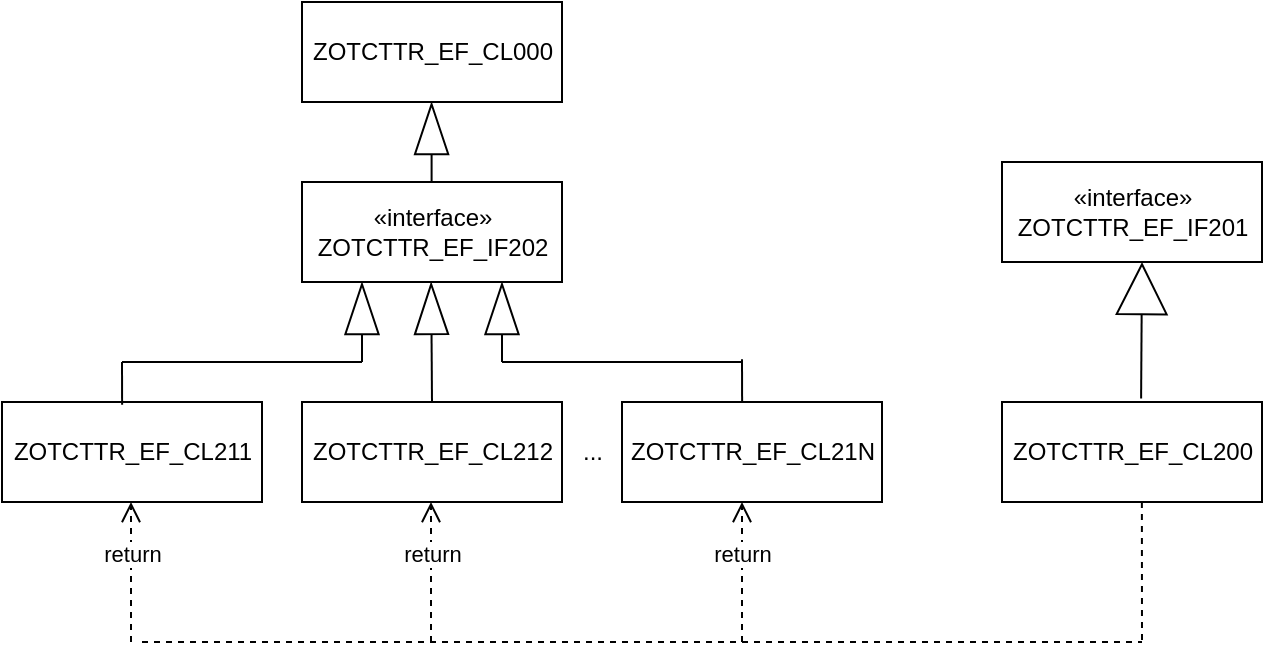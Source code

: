 <mxfile version="14.6.10" type="google"><diagram id="qM9GAIDYuVImtMPc2b3-" name="Page-1"><mxGraphModel dx="1829" dy="1034" grid="1" gridSize="10" guides="1" tooltips="1" connect="1" arrows="1" fold="1" page="1" pageScale="1" pageWidth="827" pageHeight="1169" math="0" shadow="0"><root><mxCell id="0"/><mxCell id="1" parent="0"/><mxCell id="EJsTYqFydS7_pAhQDbO1-2" value="ZOTCTTR_EF_CL000" style="html=1;" parent="1" vertex="1"><mxGeometry x="160" y="40" width="130" height="50" as="geometry"/></mxCell><mxCell id="EJsTYqFydS7_pAhQDbO1-3" style="edgeStyle=orthogonalEdgeStyle;rounded=0;orthogonalLoop=1;jettySize=auto;html=1;exitX=0.5;exitY=1;exitDx=0;exitDy=0;" parent="1" source="EJsTYqFydS7_pAhQDbO1-2" target="EJsTYqFydS7_pAhQDbO1-2" edge="1"><mxGeometry relative="1" as="geometry"/></mxCell><mxCell id="EJsTYqFydS7_pAhQDbO1-4" value="«interface»&lt;br&gt;ZOTCTTR_EF_IF202" style="html=1;" parent="1" vertex="1"><mxGeometry x="160" y="130" width="130" height="50" as="geometry"/></mxCell><mxCell id="EJsTYqFydS7_pAhQDbO1-5" value="ZOTCTTR_EF_CL211" style="html=1;" parent="1" vertex="1"><mxGeometry x="10" y="240" width="130" height="50" as="geometry"/></mxCell><mxCell id="EJsTYqFydS7_pAhQDbO1-6" value="ZOTCTTR_EF_CL212" style="html=1;" parent="1" vertex="1"><mxGeometry x="160" y="240" width="130" height="50" as="geometry"/></mxCell><mxCell id="EJsTYqFydS7_pAhQDbO1-7" value="..." style="text;html=1;align=center;verticalAlign=middle;resizable=0;points=[];autosize=1;strokeColor=none;" parent="1" vertex="1"><mxGeometry x="290" y="255" width="30" height="20" as="geometry"/></mxCell><mxCell id="EJsTYqFydS7_pAhQDbO1-8" value="ZOTCTTR_EF_CL21N" style="html=1;" parent="1" vertex="1"><mxGeometry x="320" y="240" width="130" height="50" as="geometry"/></mxCell><mxCell id="EJsTYqFydS7_pAhQDbO1-9" value="«interface»&lt;br&gt;ZOTCTTR_EF_IF201" style="html=1;" parent="1" vertex="1"><mxGeometry x="510" y="120" width="130" height="50" as="geometry"/></mxCell><mxCell id="EJsTYqFydS7_pAhQDbO1-10" value="ZOTCTTR_EF_CL200" style="html=1;" parent="1" vertex="1"><mxGeometry x="510" y="240" width="130" height="50" as="geometry"/></mxCell><mxCell id="EJsTYqFydS7_pAhQDbO1-11" value="return" style="html=1;verticalAlign=bottom;endArrow=open;dashed=1;endSize=8;" parent="1" edge="1"><mxGeometry relative="1" as="geometry"><mxPoint x="380" y="360" as="sourcePoint"/><mxPoint x="380" y="290" as="targetPoint"/></mxGeometry></mxCell><mxCell id="EJsTYqFydS7_pAhQDbO1-12" value="return" style="html=1;verticalAlign=bottom;endArrow=open;dashed=1;endSize=8;" parent="1" edge="1"><mxGeometry relative="1" as="geometry"><mxPoint x="224.5" y="360" as="sourcePoint"/><mxPoint x="224.5" y="290" as="targetPoint"/></mxGeometry></mxCell><mxCell id="EJsTYqFydS7_pAhQDbO1-13" value="return" style="html=1;verticalAlign=bottom;endArrow=open;dashed=1;endSize=8;" parent="1" edge="1"><mxGeometry relative="1" as="geometry"><mxPoint x="74.5" y="360" as="sourcePoint"/><mxPoint x="74.5" y="290" as="targetPoint"/></mxGeometry></mxCell><mxCell id="EJsTYqFydS7_pAhQDbO1-15" value="" style="endArrow=none;dashed=1;html=1;" parent="1" edge="1"><mxGeometry width="50" height="50" relative="1" as="geometry"><mxPoint x="80" y="360" as="sourcePoint"/><mxPoint x="580" y="360" as="targetPoint"/></mxGeometry></mxCell><mxCell id="EJsTYqFydS7_pAhQDbO1-16" value="" style="endArrow=none;dashed=1;html=1;exitX=0.538;exitY=1;exitDx=0;exitDy=0;exitPerimeter=0;" parent="1" source="EJsTYqFydS7_pAhQDbO1-10" edge="1"><mxGeometry width="50" height="50" relative="1" as="geometry"><mxPoint x="580" y="310" as="sourcePoint"/><mxPoint x="580" y="360" as="targetPoint"/></mxGeometry></mxCell><mxCell id="EJsTYqFydS7_pAhQDbO1-19" value="" style="endArrow=blockThin;endFill=0;endSize=24;html=1;" parent="1" edge="1"><mxGeometry width="160" relative="1" as="geometry"><mxPoint x="224.8" y="130" as="sourcePoint"/><mxPoint x="224.8" y="90" as="targetPoint"/></mxGeometry></mxCell><mxCell id="EJsTYqFydS7_pAhQDbO1-20" value="" style="endArrow=blockThin;endFill=0;endSize=24;html=1;exitX=0.5;exitY=0;exitDx=0;exitDy=0;" parent="1" source="EJsTYqFydS7_pAhQDbO1-6" edge="1"><mxGeometry width="160" relative="1" as="geometry"><mxPoint x="224.58" y="230" as="sourcePoint"/><mxPoint x="224.58" y="180" as="targetPoint"/></mxGeometry></mxCell><mxCell id="EJsTYqFydS7_pAhQDbO1-23" value="" style="endArrow=blockThin;endFill=0;endSize=24;html=1;" parent="1" edge="1"><mxGeometry width="160" relative="1" as="geometry"><mxPoint x="190" y="220" as="sourcePoint"/><mxPoint x="190.0" y="180" as="targetPoint"/></mxGeometry></mxCell><mxCell id="EJsTYqFydS7_pAhQDbO1-25" value="" style="endArrow=none;html=1;exitX=0.462;exitY=0.028;exitDx=0;exitDy=0;exitPerimeter=0;" parent="1" source="EJsTYqFydS7_pAhQDbO1-5" edge="1"><mxGeometry width="50" height="50" relative="1" as="geometry"><mxPoint x="120" y="300" as="sourcePoint"/><mxPoint x="70" y="220" as="targetPoint"/></mxGeometry></mxCell><mxCell id="EJsTYqFydS7_pAhQDbO1-26" value="" style="endArrow=none;html=1;" parent="1" edge="1"><mxGeometry width="50" height="50" relative="1" as="geometry"><mxPoint x="70" y="220" as="sourcePoint"/><mxPoint x="190" y="220" as="targetPoint"/></mxGeometry></mxCell><mxCell id="EJsTYqFydS7_pAhQDbO1-27" value="" style="endArrow=blockThin;endFill=0;endSize=24;html=1;" parent="1" edge="1"><mxGeometry width="160" relative="1" as="geometry"><mxPoint x="260" y="220" as="sourcePoint"/><mxPoint x="260.0" y="180" as="targetPoint"/></mxGeometry></mxCell><mxCell id="EJsTYqFydS7_pAhQDbO1-28" value="" style="endArrow=none;html=1;" parent="1" edge="1"><mxGeometry width="50" height="50" relative="1" as="geometry"><mxPoint x="260" y="220" as="sourcePoint"/><mxPoint x="380" y="220" as="targetPoint"/></mxGeometry></mxCell><mxCell id="EJsTYqFydS7_pAhQDbO1-29" value="" style="endArrow=none;html=1;exitX=0.462;exitY=0.028;exitDx=0;exitDy=0;exitPerimeter=0;" parent="1" edge="1"><mxGeometry width="50" height="50" relative="1" as="geometry"><mxPoint x="380.06" y="240.0" as="sourcePoint"/><mxPoint x="380" y="218.6" as="targetPoint"/></mxGeometry></mxCell><mxCell id="EJsTYqFydS7_pAhQDbO1-30" value="" style="endArrow=block;endFill=0;endSize=24;html=1;exitX=0.535;exitY=-0.035;exitDx=0;exitDy=0;exitPerimeter=0;" parent="1" source="EJsTYqFydS7_pAhQDbO1-10" edge="1"><mxGeometry width="160" relative="1" as="geometry"><mxPoint x="580" y="210" as="sourcePoint"/><mxPoint x="580.0" y="170" as="targetPoint"/></mxGeometry></mxCell></root></mxGraphModel></diagram></mxfile>